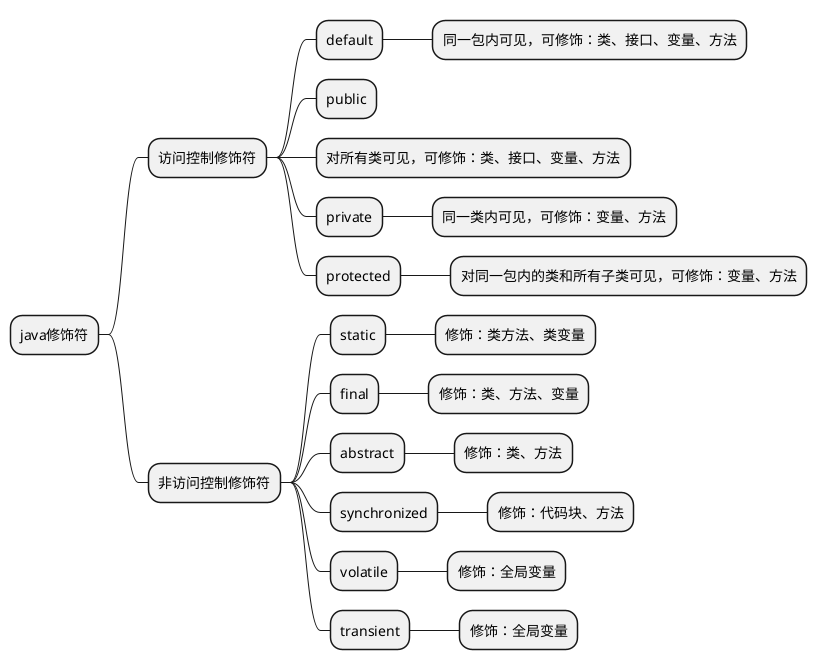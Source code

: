 @startmindmap
* java修饰符
** 访问控制修饰符
*** default
**** 同一包内可见，可修饰：类、接口、变量、方法
*** public
*** 对所有类可见，可修饰：类、接口、变量、方法
*** private
**** 同一类内可见，可修饰：变量、方法
*** protected
**** 对同一包内的类和所有子类可见，可修饰：变量、方法
** 非访问控制修饰符
*** static
**** 修饰：类方法、类变量
*** final
**** 修饰：类、方法、变量
*** abstract
**** 修饰：类、方法
*** synchronized
**** 修饰：代码块、方法
*** volatile
**** 修饰：全局变量
*** transient
**** 修饰：全局变量
@endmindmap